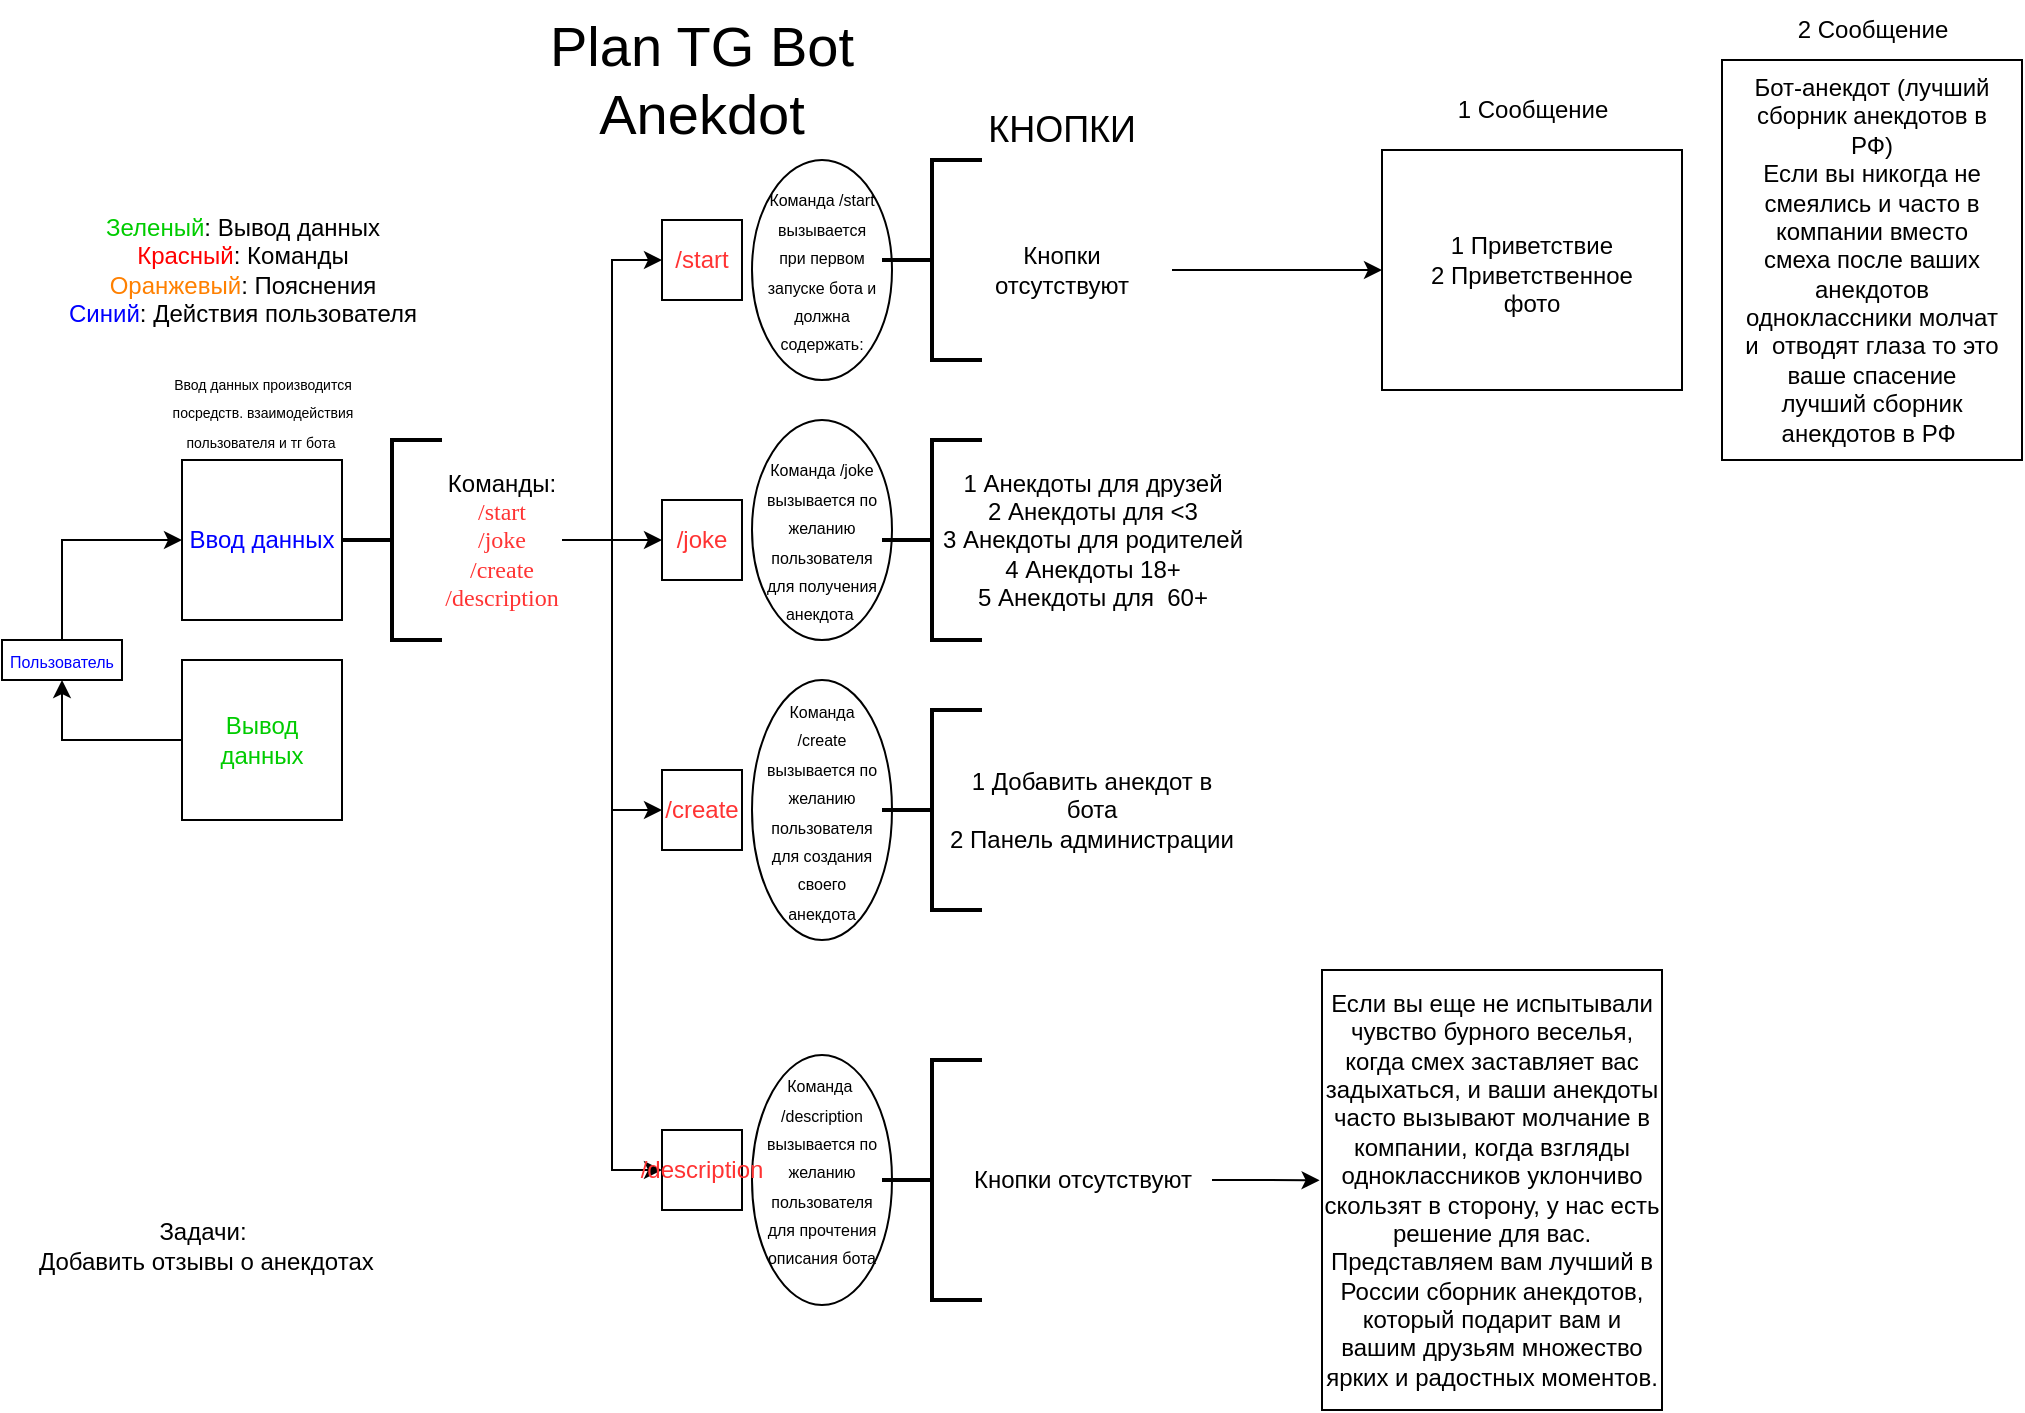 <mxfile version="21.7.5" type="device">
  <diagram name="Страница 1" id="2yJljpYPsTSksp_MPqMl">
    <mxGraphModel dx="719" dy="1561" grid="1" gridSize="10" guides="1" tooltips="1" connect="1" arrows="1" fold="1" page="1" pageScale="1" pageWidth="827" pageHeight="1169" math="0" shadow="0">
      <root>
        <mxCell id="0" />
        <mxCell id="1" parent="0" />
        <mxCell id="V0AG9TPLIWUdoYBlm5Sm-69" value="" style="ellipse;whiteSpace=wrap;html=1;" parent="1" vertex="1">
          <mxGeometry x="405" y="70" width="70" height="110" as="geometry" />
        </mxCell>
        <mxCell id="V0AG9TPLIWUdoYBlm5Sm-68" value="" style="ellipse;whiteSpace=wrap;html=1;" parent="1" vertex="1">
          <mxGeometry x="405" y="200" width="70" height="110" as="geometry" />
        </mxCell>
        <mxCell id="V0AG9TPLIWUdoYBlm5Sm-67" value="" style="ellipse;whiteSpace=wrap;html=1;" parent="1" vertex="1">
          <mxGeometry x="405" y="517.5" width="70" height="125" as="geometry" />
        </mxCell>
        <mxCell id="V0AG9TPLIWUdoYBlm5Sm-66" value="" style="ellipse;whiteSpace=wrap;html=1;" parent="1" vertex="1">
          <mxGeometry x="405" y="330" width="70" height="130" as="geometry" />
        </mxCell>
        <mxCell id="V0AG9TPLIWUdoYBlm5Sm-1" value="&lt;font style=&quot;font-size: 28px;&quot;&gt;Plan TG Bot Anekdot&lt;/font&gt;" style="text;html=1;strokeColor=none;fillColor=none;align=center;verticalAlign=middle;whiteSpace=wrap;rounded=0;fontSize=13;" parent="1" vertex="1">
          <mxGeometry x="290" y="20" width="180" height="20" as="geometry" />
        </mxCell>
        <mxCell id="V0AG9TPLIWUdoYBlm5Sm-12" style="edgeStyle=orthogonalEdgeStyle;rounded=0;orthogonalLoop=1;jettySize=auto;html=1;entryX=0;entryY=0.5;entryDx=0;entryDy=0;exitX=0.5;exitY=0;exitDx=0;exitDy=0;" parent="1" source="V0AG9TPLIWUdoYBlm5Sm-2" target="V0AG9TPLIWUdoYBlm5Sm-10" edge="1">
          <mxGeometry relative="1" as="geometry" />
        </mxCell>
        <mxCell id="V0AG9TPLIWUdoYBlm5Sm-2" value="&lt;font color=&quot;#0000ff&quot; style=&quot;font-size: 8px;&quot;&gt;Пользователь&lt;/font&gt;" style="rounded=0;whiteSpace=wrap;html=1;" parent="1" vertex="1">
          <mxGeometry x="30" y="310" width="60" height="20" as="geometry" />
        </mxCell>
        <mxCell id="V0AG9TPLIWUdoYBlm5Sm-10" value="&lt;font color=&quot;#0000ff&quot;&gt;Ввод данных&lt;/font&gt;" style="whiteSpace=wrap;html=1;aspect=fixed;" parent="1" vertex="1">
          <mxGeometry x="120" y="220" width="80" height="80" as="geometry" />
        </mxCell>
        <mxCell id="V0AG9TPLIWUdoYBlm5Sm-14" value="&lt;font style=&quot;font-size: 7px;&quot;&gt;Ввод данных производится посредств. взаимодействия пользователя и тг бота&amp;nbsp;&lt;/font&gt;" style="text;html=1;strokeColor=none;fillColor=none;align=center;verticalAlign=middle;whiteSpace=wrap;rounded=0;" parent="1" vertex="1">
          <mxGeometry x="107.5" y="180" width="105" height="30" as="geometry" />
        </mxCell>
        <mxCell id="V0AG9TPLIWUdoYBlm5Sm-16" style="edgeStyle=orthogonalEdgeStyle;rounded=0;orthogonalLoop=1;jettySize=auto;html=1;exitX=0;exitY=0.5;exitDx=0;exitDy=0;entryX=0.5;entryY=1;entryDx=0;entryDy=0;" parent="1" source="V0AG9TPLIWUdoYBlm5Sm-15" target="V0AG9TPLIWUdoYBlm5Sm-2" edge="1">
          <mxGeometry relative="1" as="geometry" />
        </mxCell>
        <mxCell id="V0AG9TPLIWUdoYBlm5Sm-15" value="&lt;font color=&quot;#00cc00&quot;&gt;Вывод данных&lt;/font&gt;" style="whiteSpace=wrap;html=1;aspect=fixed;" parent="1" vertex="1">
          <mxGeometry x="120" y="320" width="80" height="80" as="geometry" />
        </mxCell>
        <mxCell id="V0AG9TPLIWUdoYBlm5Sm-17" value="" style="strokeWidth=2;html=1;shape=mxgraph.flowchart.annotation_2;align=left;labelPosition=right;pointerEvents=1;" parent="1" vertex="1">
          <mxGeometry x="200" y="210" width="50" height="100" as="geometry" />
        </mxCell>
        <mxCell id="V0AG9TPLIWUdoYBlm5Sm-18" value="&lt;font color=&quot;#ff3333&quot;&gt;/start&lt;/font&gt;" style="rounded=0;whiteSpace=wrap;html=1;" parent="1" vertex="1">
          <mxGeometry x="360" y="100" width="40" height="40" as="geometry" />
        </mxCell>
        <mxCell id="V0AG9TPLIWUdoYBlm5Sm-19" value="&lt;font style=&quot;font-size: 8px;&quot;&gt;Команда /start вызывается при первом запуске бота и должна содержать:&lt;/font&gt;" style="text;html=1;strokeColor=none;fillColor=none;align=center;verticalAlign=middle;whiteSpace=wrap;rounded=0;" parent="1" vertex="1">
          <mxGeometry x="410" y="110" width="60" height="30" as="geometry" />
        </mxCell>
        <mxCell id="V0AG9TPLIWUdoYBlm5Sm-20" value="" style="strokeWidth=2;html=1;shape=mxgraph.flowchart.annotation_2;align=left;labelPosition=right;pointerEvents=1;" parent="1" vertex="1">
          <mxGeometry x="470" y="70" width="50" height="100" as="geometry" />
        </mxCell>
        <mxCell id="V0AG9TPLIWUdoYBlm5Sm-26" style="edgeStyle=orthogonalEdgeStyle;rounded=0;orthogonalLoop=1;jettySize=auto;html=1;entryX=0;entryY=0.5;entryDx=0;entryDy=0;" parent="1" source="V0AG9TPLIWUdoYBlm5Sm-25" target="V0AG9TPLIWUdoYBlm5Sm-18" edge="1">
          <mxGeometry relative="1" as="geometry" />
        </mxCell>
        <mxCell id="V0AG9TPLIWUdoYBlm5Sm-27" style="edgeStyle=orthogonalEdgeStyle;rounded=0;orthogonalLoop=1;jettySize=auto;html=1;" parent="1" source="V0AG9TPLIWUdoYBlm5Sm-25" target="V0AG9TPLIWUdoYBlm5Sm-28" edge="1">
          <mxGeometry relative="1" as="geometry">
            <mxPoint x="360" y="260" as="targetPoint" />
          </mxGeometry>
        </mxCell>
        <mxCell id="V0AG9TPLIWUdoYBlm5Sm-35" style="edgeStyle=orthogonalEdgeStyle;rounded=0;orthogonalLoop=1;jettySize=auto;html=1;entryX=0;entryY=0.5;entryDx=0;entryDy=0;" parent="1" source="V0AG9TPLIWUdoYBlm5Sm-25" target="V0AG9TPLIWUdoYBlm5Sm-34" edge="1">
          <mxGeometry relative="1" as="geometry" />
        </mxCell>
        <mxCell id="V0AG9TPLIWUdoYBlm5Sm-60" style="edgeStyle=orthogonalEdgeStyle;rounded=0;orthogonalLoop=1;jettySize=auto;html=1;entryX=0;entryY=0.5;entryDx=0;entryDy=0;" parent="1" source="V0AG9TPLIWUdoYBlm5Sm-25" target="V0AG9TPLIWUdoYBlm5Sm-57" edge="1">
          <mxGeometry relative="1" as="geometry" />
        </mxCell>
        <mxCell id="V0AG9TPLIWUdoYBlm5Sm-25" value="Команды:&lt;br style=&quot;border-color: var(--border-color); color: rgb(255, 51, 51); font-family: &amp;quot;Comic Sans MS&amp;quot;; text-align: left;&quot;&gt;&lt;span style=&quot;color: rgb(255, 51, 51); font-family: &amp;quot;Comic Sans MS&amp;quot;; text-align: left;&quot;&gt;/start&lt;/span&gt;&lt;br style=&quot;border-color: var(--border-color); color: rgb(255, 51, 51); font-family: &amp;quot;Comic Sans MS&amp;quot;; text-align: left;&quot;&gt;&lt;span style=&quot;color: rgb(255, 51, 51); font-family: &amp;quot;Comic Sans MS&amp;quot;; text-align: left;&quot;&gt;/joke&lt;/span&gt;&lt;br style=&quot;border-color: var(--border-color); color: rgb(255, 51, 51); font-family: &amp;quot;Comic Sans MS&amp;quot;; text-align: left;&quot;&gt;&lt;span style=&quot;color: rgb(255, 51, 51); font-family: &amp;quot;Comic Sans MS&amp;quot;; text-align: left;&quot;&gt;/create&lt;/span&gt;&lt;br style=&quot;border-color: var(--border-color); color: rgb(255, 51, 51); font-family: &amp;quot;Comic Sans MS&amp;quot;; text-align: left;&quot;&gt;&lt;span style=&quot;color: rgb(255, 51, 51); font-family: &amp;quot;Comic Sans MS&amp;quot;; text-align: left;&quot;&gt;/description&lt;/span&gt;" style="text;html=1;strokeColor=none;fillColor=none;align=center;verticalAlign=middle;whiteSpace=wrap;rounded=0;" parent="1" vertex="1">
          <mxGeometry x="250" y="245" width="60" height="30" as="geometry" />
        </mxCell>
        <mxCell id="V0AG9TPLIWUdoYBlm5Sm-28" value="&lt;font color=&quot;#ff3333&quot;&gt;/joke&lt;/font&gt;" style="whiteSpace=wrap;html=1;aspect=fixed;" parent="1" vertex="1">
          <mxGeometry x="360" y="240" width="40" height="40" as="geometry" />
        </mxCell>
        <mxCell id="V0AG9TPLIWUdoYBlm5Sm-29" value="&lt;font color=&quot;#00cc00&quot;&gt;Зеленый&lt;/font&gt;: Вывод данных&lt;br&gt;&lt;font color=&quot;#ff0000&quot;&gt;Красный&lt;/font&gt;: Команды&lt;br&gt;&lt;font color=&quot;#ff8000&quot;&gt;Оранжевый&lt;/font&gt;: Пояснения&lt;br&gt;&lt;font color=&quot;#0000ff&quot;&gt;Синий&lt;/font&gt;: Действия пользователя" style="text;html=1;align=center;verticalAlign=middle;resizable=0;points=[];autosize=1;strokeColor=none;fillColor=none;" parent="1" vertex="1">
          <mxGeometry x="50" y="90" width="200" height="70" as="geometry" />
        </mxCell>
        <mxCell id="V0AG9TPLIWUdoYBlm5Sm-44" style="edgeStyle=orthogonalEdgeStyle;rounded=0;orthogonalLoop=1;jettySize=auto;html=1;" parent="1" source="V0AG9TPLIWUdoYBlm5Sm-30" target="V0AG9TPLIWUdoYBlm5Sm-45" edge="1">
          <mxGeometry relative="1" as="geometry">
            <mxPoint x="680" y="140" as="targetPoint" />
          </mxGeometry>
        </mxCell>
        <mxCell id="V0AG9TPLIWUdoYBlm5Sm-30" value="Кнопки отсутствуют" style="text;html=1;strokeColor=none;fillColor=none;align=center;verticalAlign=middle;whiteSpace=wrap;rounded=0;" parent="1" vertex="1">
          <mxGeometry x="505" y="75" width="110" height="100" as="geometry" />
        </mxCell>
        <mxCell id="V0AG9TPLIWUdoYBlm5Sm-31" value="&lt;font style=&quot;font-size: 8px;&quot;&gt;Команда /joke вызывается по желанию пользователя для получения анекдота&amp;nbsp;&lt;/font&gt;" style="text;html=1;strokeColor=none;fillColor=none;align=center;verticalAlign=middle;whiteSpace=wrap;rounded=0;" parent="1" vertex="1">
          <mxGeometry x="410" y="242.5" width="60" height="35" as="geometry" />
        </mxCell>
        <mxCell id="V0AG9TPLIWUdoYBlm5Sm-32" value="" style="strokeWidth=2;html=1;shape=mxgraph.flowchart.annotation_2;align=left;labelPosition=right;pointerEvents=1;" parent="1" vertex="1">
          <mxGeometry x="470" y="210" width="50" height="100" as="geometry" />
        </mxCell>
        <mxCell id="V0AG9TPLIWUdoYBlm5Sm-33" value="1 Анекдоты для друзей&lt;br&gt;2 Анекдоты для &amp;lt;3&lt;br&gt;3 Анекдоты для родителей&lt;br&gt;4 Анекдоты 18+&lt;br&gt;5 Анекдоты для&amp;nbsp; 60+&lt;br&gt;" style="text;html=1;align=center;verticalAlign=middle;resizable=0;points=[];autosize=1;strokeColor=none;fillColor=none;" parent="1" vertex="1">
          <mxGeometry x="490" y="215" width="170" height="90" as="geometry" />
        </mxCell>
        <mxCell id="V0AG9TPLIWUdoYBlm5Sm-34" value="&lt;font color=&quot;#ff3333&quot;&gt;/create&lt;br&gt;&lt;/font&gt;" style="whiteSpace=wrap;html=1;aspect=fixed;" parent="1" vertex="1">
          <mxGeometry x="360" y="375" width="40" height="40" as="geometry" />
        </mxCell>
        <mxCell id="V0AG9TPLIWUdoYBlm5Sm-41" value="&lt;span style=&quot;font-size: 8px;&quot;&gt;Команда /create вызывается по желанию пользователя для создания своего анекдота&lt;/span&gt;" style="text;html=1;strokeColor=none;fillColor=none;align=center;verticalAlign=middle;whiteSpace=wrap;rounded=0;" parent="1" vertex="1">
          <mxGeometry x="410" y="377.5" width="60" height="35" as="geometry" />
        </mxCell>
        <mxCell id="V0AG9TPLIWUdoYBlm5Sm-42" value="" style="strokeWidth=2;html=1;shape=mxgraph.flowchart.annotation_2;align=left;labelPosition=right;pointerEvents=1;" parent="1" vertex="1">
          <mxGeometry x="470" y="345" width="50" height="100" as="geometry" />
        </mxCell>
        <mxCell id="V0AG9TPLIWUdoYBlm5Sm-45" value="" style="rounded=0;whiteSpace=wrap;html=1;" parent="1" vertex="1">
          <mxGeometry x="720" y="65" width="150" height="120" as="geometry" />
        </mxCell>
        <mxCell id="V0AG9TPLIWUdoYBlm5Sm-47" value="&lt;br style=&quot;border-color: var(--border-color);&quot;&gt;&lt;br&gt;1 Приветствие&lt;br style=&quot;border-color: var(--border-color);&quot;&gt;2 Приветственное фото&lt;br style=&quot;border-color: var(--border-color);&quot;&gt;&amp;nbsp;" style="text;html=1;strokeColor=none;fillColor=none;align=center;verticalAlign=middle;whiteSpace=wrap;rounded=0;" parent="1" vertex="1">
          <mxGeometry x="730" y="105" width="130" height="30" as="geometry" />
        </mxCell>
        <mxCell id="V0AG9TPLIWUdoYBlm5Sm-48" value="" style="rounded=0;whiteSpace=wrap;html=1;" parent="1" vertex="1">
          <mxGeometry x="890" y="20" width="150" height="200" as="geometry" />
        </mxCell>
        <mxCell id="V0AG9TPLIWUdoYBlm5Sm-50" value="Бот-анекдот (лучший сборник анекдотов в РФ)&lt;br style=&quot;border-color: var(--border-color);&quot;&gt;Если вы никогда не смеялись и часто в компании вместо смеха после ваших анекдотов одноклассники молчат и&amp;nbsp; отводят глаза то это ваше спасение лучший сборник анекдотов в РФ&amp;nbsp;" style="text;html=1;strokeColor=none;fillColor=none;align=center;verticalAlign=middle;whiteSpace=wrap;rounded=0;" parent="1" vertex="1">
          <mxGeometry x="900" y="105" width="130" height="30" as="geometry" />
        </mxCell>
        <mxCell id="V0AG9TPLIWUdoYBlm5Sm-51" value="&lt;span style=&quot;&quot;&gt;1 Сообщение&lt;/span&gt;" style="text;html=1;align=center;verticalAlign=middle;resizable=0;points=[];autosize=1;strokeColor=none;fillColor=none;" parent="1" vertex="1">
          <mxGeometry x="745" y="30" width="100" height="30" as="geometry" />
        </mxCell>
        <mxCell id="V0AG9TPLIWUdoYBlm5Sm-52" value="&lt;span style=&quot;&quot;&gt;2 Сообщение&lt;/span&gt;" style="text;html=1;align=center;verticalAlign=middle;resizable=0;points=[];autosize=1;strokeColor=none;fillColor=none;" parent="1" vertex="1">
          <mxGeometry x="915" y="-10" width="100" height="30" as="geometry" />
        </mxCell>
        <mxCell id="V0AG9TPLIWUdoYBlm5Sm-53" value="&lt;font style=&quot;font-size: 8px;&quot;&gt;Команда&amp;nbsp;&lt;br&gt;/description&lt;br&gt;вызывается по желанию пользователя для прочтения описания бота&lt;/font&gt;" style="text;html=1;strokeColor=none;fillColor=none;align=center;verticalAlign=middle;whiteSpace=wrap;rounded=0;" parent="1" vertex="1">
          <mxGeometry x="410" y="560" width="60" height="30" as="geometry" />
        </mxCell>
        <mxCell id="V0AG9TPLIWUdoYBlm5Sm-57" value="&lt;font color=&quot;#ff3333&quot;&gt;/description&lt;br&gt;&lt;/font&gt;" style="whiteSpace=wrap;html=1;aspect=fixed;" parent="1" vertex="1">
          <mxGeometry x="360" y="555" width="40" height="40" as="geometry" />
        </mxCell>
        <mxCell id="V0AG9TPLIWUdoYBlm5Sm-58" value="1 Добавить анекдот в бота&lt;br&gt;2 Панель администрации" style="text;html=1;strokeColor=none;fillColor=none;align=center;verticalAlign=middle;whiteSpace=wrap;rounded=0;" parent="1" vertex="1">
          <mxGeometry x="500" y="380" width="150" height="30" as="geometry" />
        </mxCell>
        <mxCell id="V0AG9TPLIWUdoYBlm5Sm-59" value="&lt;font style=&quot;font-size: 18px;&quot;&gt;КНОПКИ&lt;/font&gt;" style="text;html=1;strokeColor=none;fillColor=none;align=center;verticalAlign=middle;whiteSpace=wrap;rounded=0;" parent="1" vertex="1">
          <mxGeometry x="530" y="40" width="60" height="30" as="geometry" />
        </mxCell>
        <mxCell id="V0AG9TPLIWUdoYBlm5Sm-62" value="" style="rounded=0;whiteSpace=wrap;html=1;" parent="1" vertex="1">
          <mxGeometry x="690" y="475" width="170" height="220" as="geometry" />
        </mxCell>
        <mxCell id="V0AG9TPLIWUdoYBlm5Sm-56" value="Если вы еще не испытывали чувство бурного веселья, когда смех заставляет вас задыхаться, и ваши анекдоты часто вызывают молчание в компании, когда взгляды одноклассников уклончиво скользят в сторону, у нас есть решение для вас. Представляем вам лучший в России сборник анекдотов, который подарит вам и вашим друзьям множество ярких и радостных моментов." style="text;html=1;strokeColor=none;fillColor=none;align=center;verticalAlign=middle;whiteSpace=wrap;rounded=0;" parent="1" vertex="1">
          <mxGeometry x="690" y="570" width="170" height="30" as="geometry" />
        </mxCell>
        <mxCell id="V0AG9TPLIWUdoYBlm5Sm-72" value="" style="strokeWidth=2;html=1;shape=mxgraph.flowchart.annotation_2;align=left;labelPosition=right;pointerEvents=1;" parent="1" vertex="1">
          <mxGeometry x="470" y="520" width="50" height="120" as="geometry" />
        </mxCell>
        <mxCell id="V0AG9TPLIWUdoYBlm5Sm-75" style="edgeStyle=orthogonalEdgeStyle;rounded=0;orthogonalLoop=1;jettySize=auto;html=1;entryX=-0.007;entryY=0.478;entryDx=0;entryDy=0;entryPerimeter=0;" parent="1" source="V0AG9TPLIWUdoYBlm5Sm-73" target="V0AG9TPLIWUdoYBlm5Sm-62" edge="1">
          <mxGeometry relative="1" as="geometry" />
        </mxCell>
        <mxCell id="V0AG9TPLIWUdoYBlm5Sm-73" value="Кнопки отсутствуют" style="text;html=1;align=center;verticalAlign=middle;resizable=0;points=[];autosize=1;strokeColor=none;fillColor=none;" parent="1" vertex="1">
          <mxGeometry x="505" y="565" width="130" height="30" as="geometry" />
        </mxCell>
        <mxCell id="V0AG9TPLIWUdoYBlm5Sm-76" value="Задачи:&lt;br&gt;&amp;nbsp;Добавить отзывы о анекдотах" style="text;html=1;align=center;verticalAlign=middle;resizable=0;points=[];autosize=1;strokeColor=none;fillColor=none;" parent="1" vertex="1">
          <mxGeometry x="35" y="593" width="190" height="40" as="geometry" />
        </mxCell>
      </root>
    </mxGraphModel>
  </diagram>
</mxfile>
